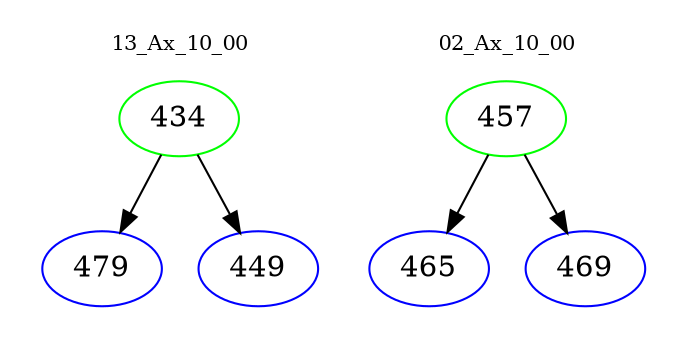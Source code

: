 digraph{
subgraph cluster_0 {
color = white
label = "13_Ax_10_00";
fontsize=10;
T0_434 [label="434", color="green"]
T0_434 -> T0_479 [color="black"]
T0_479 [label="479", color="blue"]
T0_434 -> T0_449 [color="black"]
T0_449 [label="449", color="blue"]
}
subgraph cluster_1 {
color = white
label = "02_Ax_10_00";
fontsize=10;
T1_457 [label="457", color="green"]
T1_457 -> T1_465 [color="black"]
T1_465 [label="465", color="blue"]
T1_457 -> T1_469 [color="black"]
T1_469 [label="469", color="blue"]
}
}
